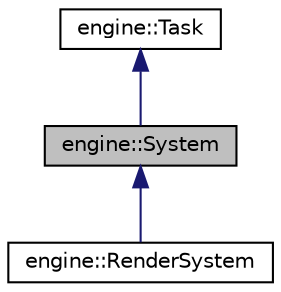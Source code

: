 digraph "engine::System"
{
 // LATEX_PDF_SIZE
  edge [fontname="Helvetica",fontsize="10",labelfontname="Helvetica",labelfontsize="10"];
  node [fontname="Helvetica",fontsize="10",shape=record];
  Node1 [label="engine::System",height=0.2,width=0.4,color="black", fillcolor="grey75", style="filled", fontcolor="black",tooltip=" "];
  Node2 -> Node1 [dir="back",color="midnightblue",fontsize="10",style="solid",fontname="Helvetica"];
  Node2 [label="engine::Task",height=0.2,width=0.4,color="black", fillcolor="white", style="filled",URL="$classengine_1_1_task.html",tooltip=" "];
  Node1 -> Node3 [dir="back",color="midnightblue",fontsize="10",style="solid",fontname="Helvetica"];
  Node3 [label="engine::RenderSystem",height=0.2,width=0.4,color="black", fillcolor="white", style="filled",URL="$classengine_1_1_render_system.html",tooltip=" "];
}

